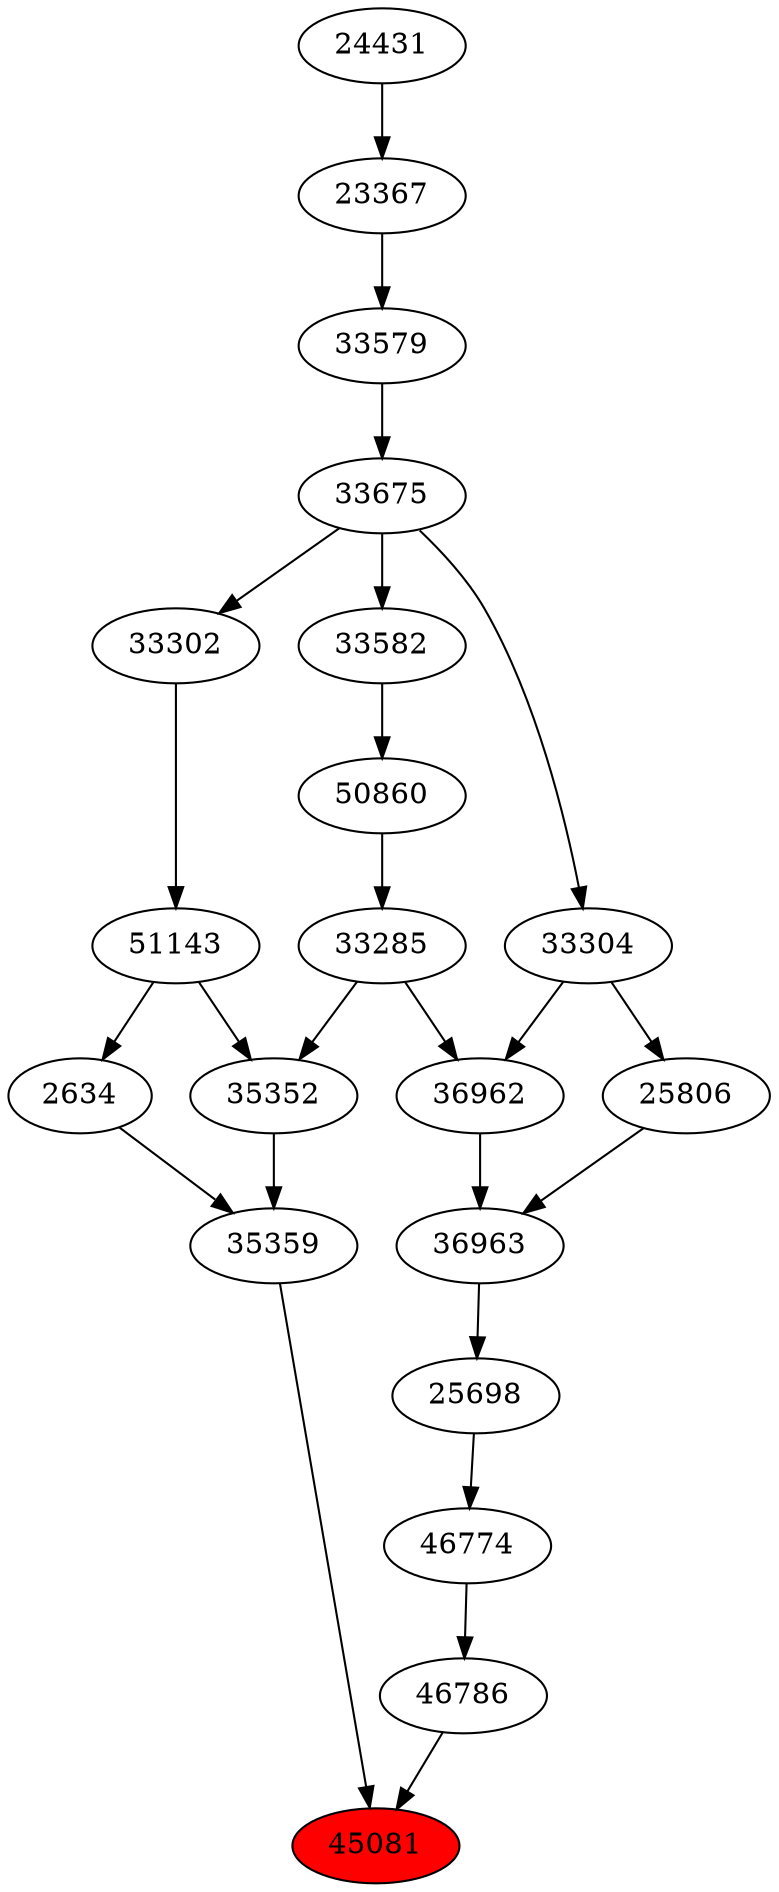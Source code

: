 strict digraph{ 
45081 [label="45081" fillcolor=red style=filled]
35359 -> 45081
46786 -> 45081
35359 [label="35359"]
35352 -> 35359
2634 -> 35359
46786 [label="46786"]
46774 -> 46786
35352 [label="35352"]
33285 -> 35352
51143 -> 35352
2634 [label="2634"]
51143 -> 2634
46774 [label="46774"]
25698 -> 46774
33285 [label="33285"]
50860 -> 33285
51143 [label="51143"]
33302 -> 51143
25698 [label="25698"]
36963 -> 25698
50860 [label="50860"]
33582 -> 50860
33302 [label="33302"]
33675 -> 33302
36963 [label="36963"]
36962 -> 36963
25806 -> 36963
33582 [label="33582"]
33675 -> 33582
33675 [label="33675"]
33579 -> 33675
36962 [label="36962"]
33285 -> 36962
33304 -> 36962
25806 [label="25806"]
33304 -> 25806
33579 [label="33579"]
23367 -> 33579
33304 [label="33304"]
33675 -> 33304
23367 [label="23367"]
24431 -> 23367
24431 [label="24431"]
}